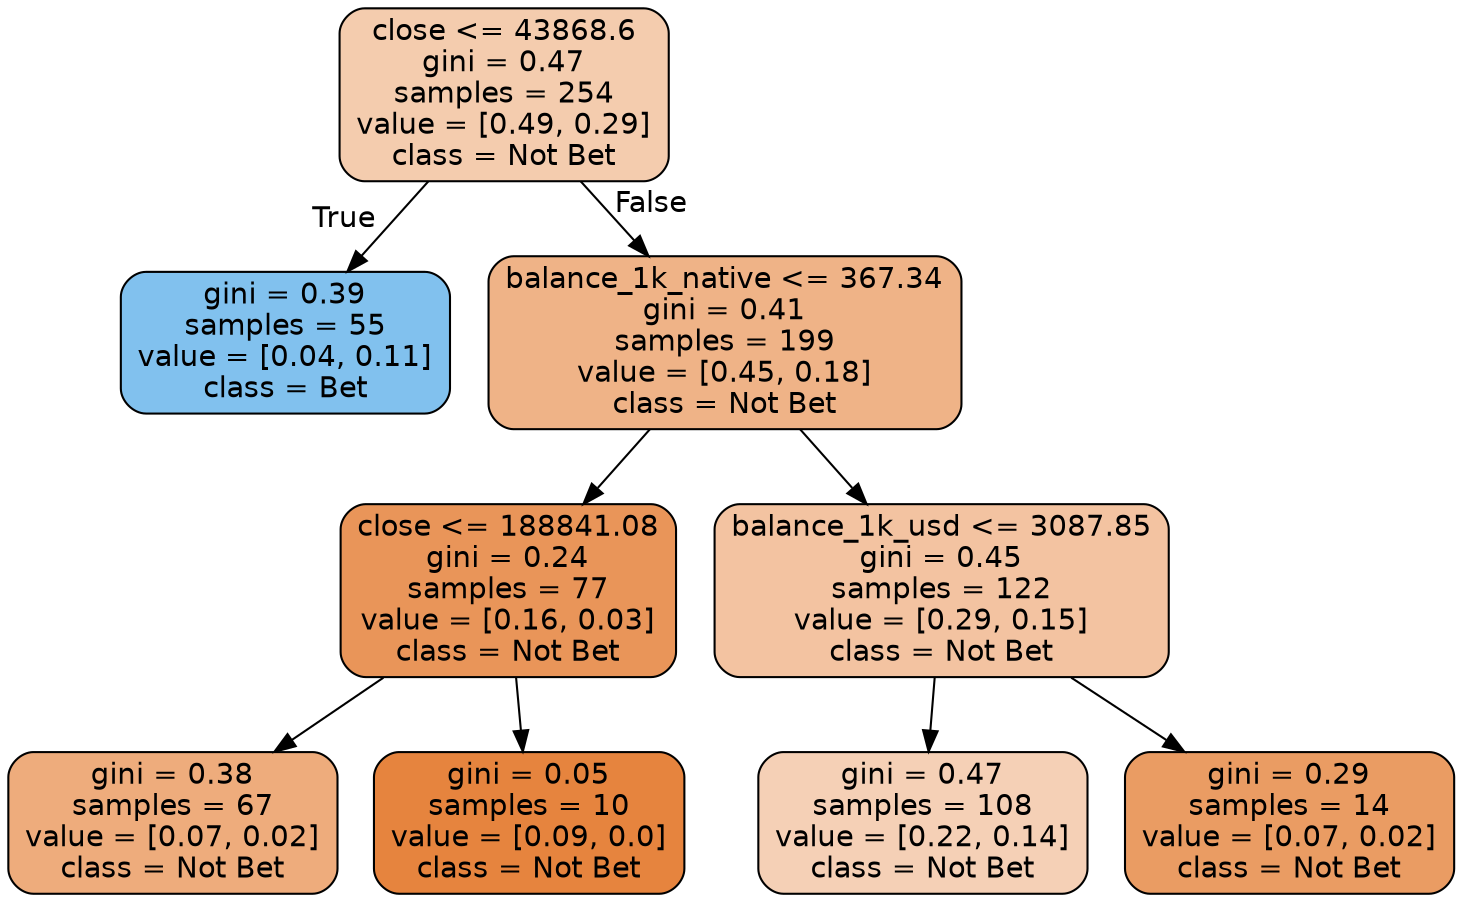 digraph Tree {
node [shape=box, style="filled, rounded", color="black", fontname="helvetica"] ;
edge [fontname="helvetica"] ;
0 [label="close <= 43868.6\ngini = 0.47\nsamples = 254\nvalue = [0.49, 0.29]\nclass = Not Bet", fillcolor="#f4ccae"] ;
1 [label="gini = 0.39\nsamples = 55\nvalue = [0.04, 0.11]\nclass = Bet", fillcolor="#81c1ee"] ;
0 -> 1 [labeldistance=2.5, labelangle=45, headlabel="True"] ;
2 [label="balance_1k_native <= 367.34\ngini = 0.41\nsamples = 199\nvalue = [0.45, 0.18]\nclass = Not Bet", fillcolor="#efb387"] ;
0 -> 2 [labeldistance=2.5, labelangle=-45, headlabel="False"] ;
3 [label="close <= 188841.08\ngini = 0.24\nsamples = 77\nvalue = [0.16, 0.03]\nclass = Not Bet", fillcolor="#e99559"] ;
2 -> 3 ;
4 [label="gini = 0.38\nsamples = 67\nvalue = [0.07, 0.02]\nclass = Not Bet", fillcolor="#eeac7c"] ;
3 -> 4 ;
5 [label="gini = 0.05\nsamples = 10\nvalue = [0.09, 0.0]\nclass = Not Bet", fillcolor="#e6843e"] ;
3 -> 5 ;
6 [label="balance_1k_usd <= 3087.85\ngini = 0.45\nsamples = 122\nvalue = [0.29, 0.15]\nclass = Not Bet", fillcolor="#f3c3a1"] ;
2 -> 6 ;
7 [label="gini = 0.47\nsamples = 108\nvalue = [0.22, 0.14]\nclass = Not Bet", fillcolor="#f5d0b6"] ;
6 -> 7 ;
8 [label="gini = 0.29\nsamples = 14\nvalue = [0.07, 0.02]\nclass = Not Bet", fillcolor="#ea9c63"] ;
6 -> 8 ;
}